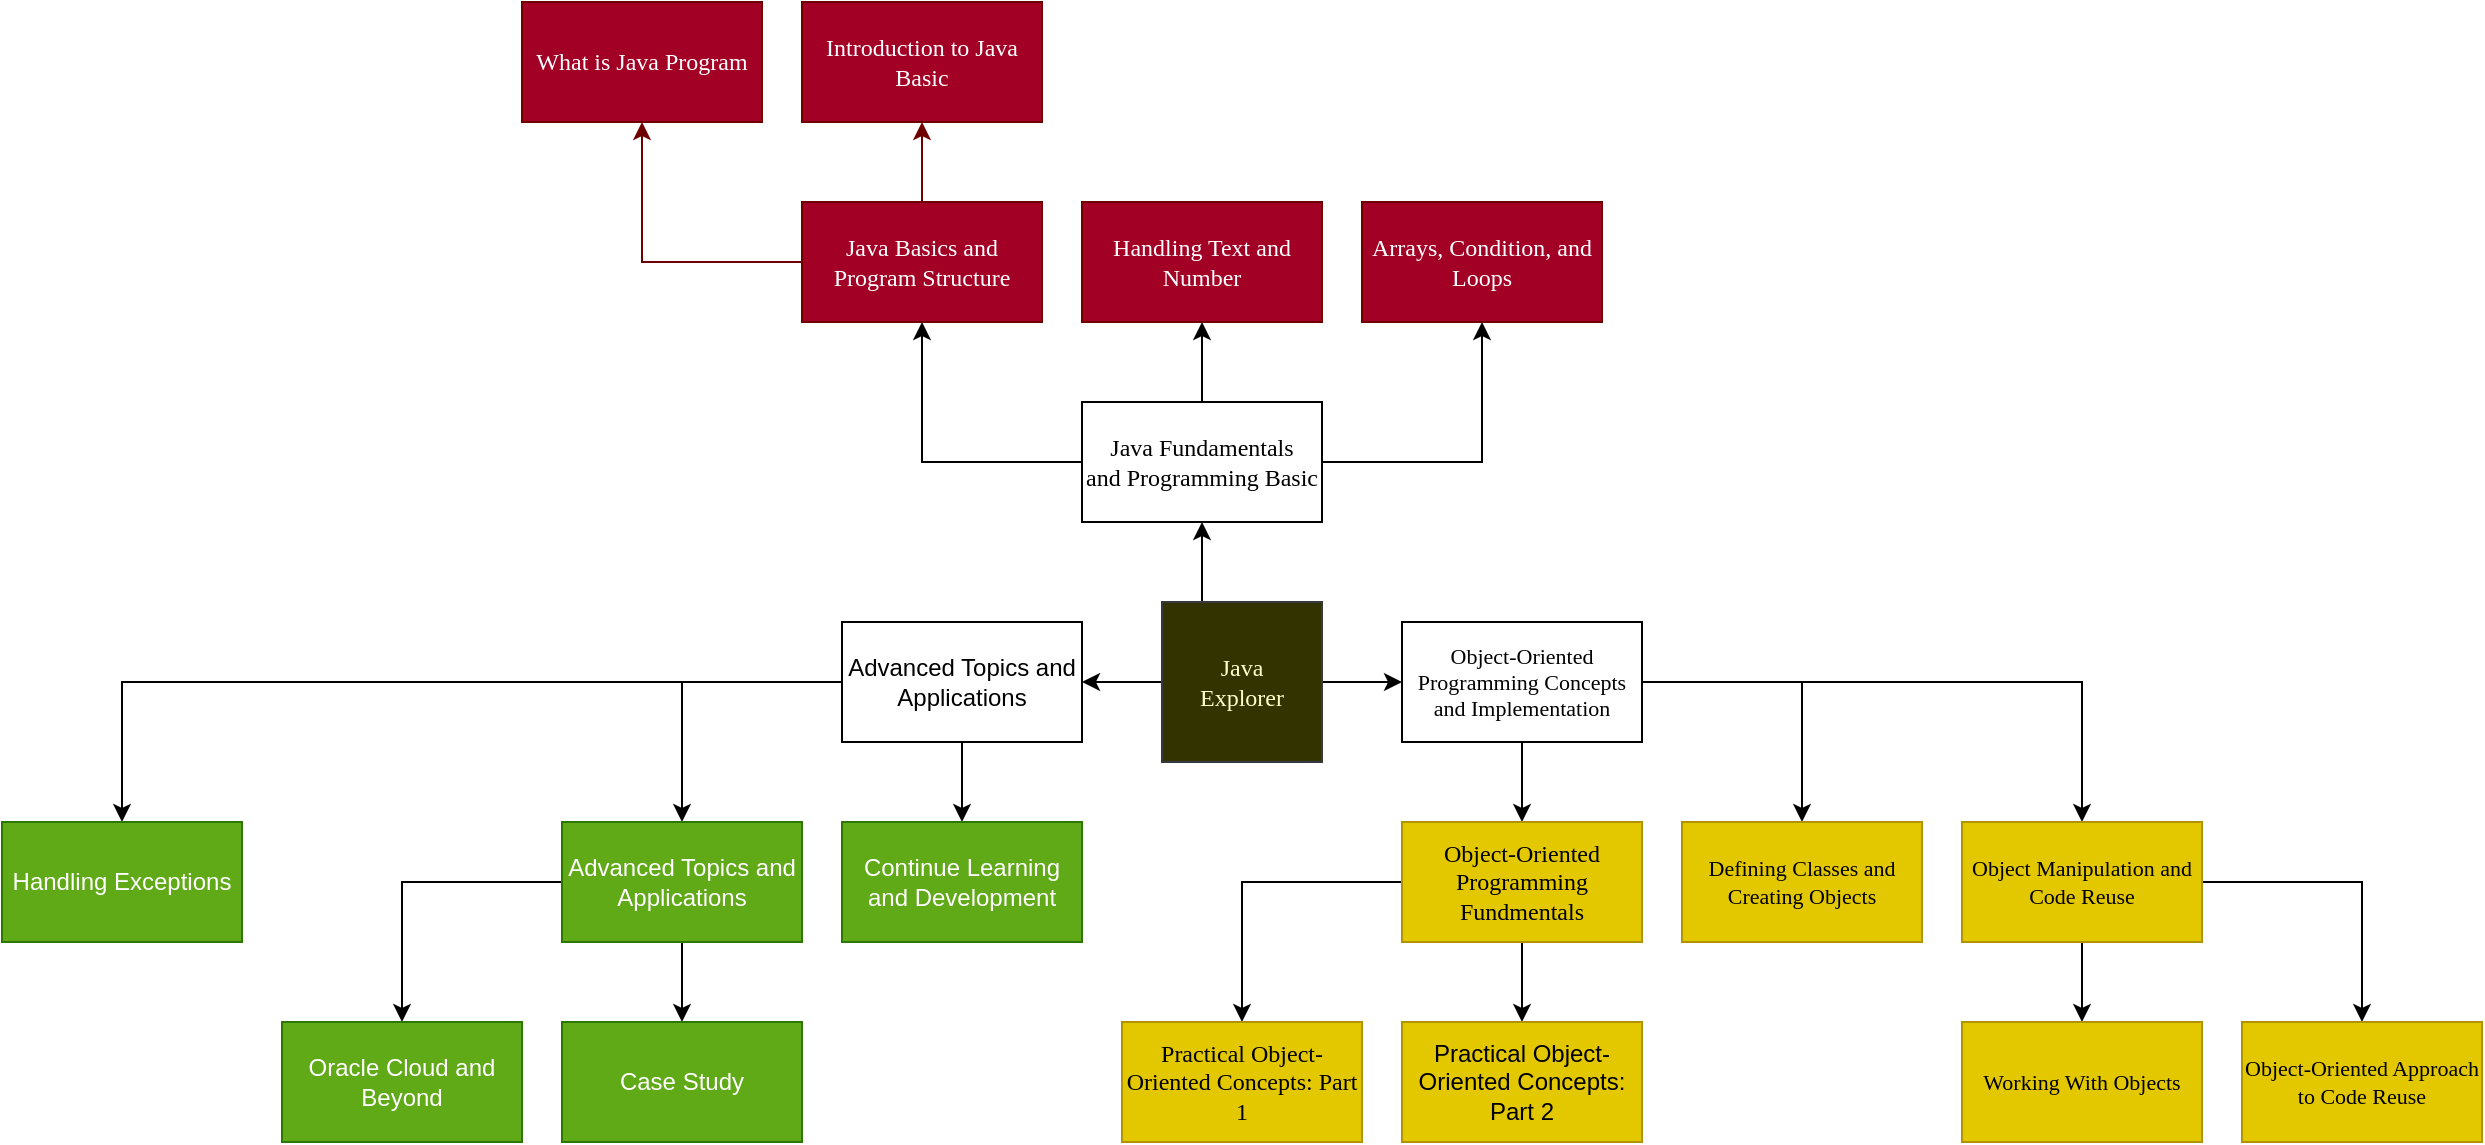 <mxfile version="21.2.9" type="device">
  <diagram name="Page-1" id="a3LiIxasAp8T3YTFMmtY">
    <mxGraphModel dx="2072" dy="1762" grid="1" gridSize="10" guides="1" tooltips="1" connect="1" arrows="1" fold="1" page="1" pageScale="1" pageWidth="850" pageHeight="1100" math="0" shadow="0">
      <root>
        <mxCell id="0" />
        <mxCell id="1" parent="0" />
        <mxCell id="5lw7cRVPhoy2vIJu9UrJ-8" value="" style="edgeStyle=orthogonalEdgeStyle;rounded=0;orthogonalLoop=1;jettySize=auto;html=1;exitX=0.25;exitY=0;exitDx=0;exitDy=0;fontStyle=0;fontFamily=Tahoma;" edge="1" parent="1" source="5lw7cRVPhoy2vIJu9UrJ-5" target="5lw7cRVPhoy2vIJu9UrJ-7">
          <mxGeometry relative="1" as="geometry" />
        </mxCell>
        <mxCell id="5lw7cRVPhoy2vIJu9UrJ-14" value="" style="edgeStyle=orthogonalEdgeStyle;rounded=0;orthogonalLoop=1;jettySize=auto;html=1;" edge="1" parent="1" source="5lw7cRVPhoy2vIJu9UrJ-5" target="5lw7cRVPhoy2vIJu9UrJ-13">
          <mxGeometry relative="1" as="geometry" />
        </mxCell>
        <mxCell id="5lw7cRVPhoy2vIJu9UrJ-46" style="edgeStyle=orthogonalEdgeStyle;rounded=0;orthogonalLoop=1;jettySize=auto;html=1;" edge="1" parent="1" source="5lw7cRVPhoy2vIJu9UrJ-5" target="5lw7cRVPhoy2vIJu9UrJ-11">
          <mxGeometry relative="1" as="geometry" />
        </mxCell>
        <mxCell id="5lw7cRVPhoy2vIJu9UrJ-5" value="Java &lt;br style=&quot;font-size: 12px;&quot;&gt;Explorer" style="whiteSpace=wrap;html=1;aspect=fixed;fillColor=#333300;strokeColor=#36393d;fontStyle=0;fontSize=12;fontFamily=Tahoma;fontColor=#FFFFCC;" vertex="1" parent="1">
          <mxGeometry x="360" y="180" width="80" height="80" as="geometry" />
        </mxCell>
        <mxCell id="5lw7cRVPhoy2vIJu9UrJ-16" value="" style="edgeStyle=orthogonalEdgeStyle;rounded=0;orthogonalLoop=1;jettySize=auto;html=1;fontStyle=0;fontFamily=Tahoma;exitX=0;exitY=0.5;exitDx=0;exitDy=0;" edge="1" parent="1" source="5lw7cRVPhoy2vIJu9UrJ-7" target="5lw7cRVPhoy2vIJu9UrJ-15">
          <mxGeometry relative="1" as="geometry" />
        </mxCell>
        <mxCell id="5lw7cRVPhoy2vIJu9UrJ-20" value="" style="edgeStyle=orthogonalEdgeStyle;rounded=0;orthogonalLoop=1;jettySize=auto;html=1;fontStyle=0;fontFamily=Tahoma;" edge="1" parent="1" source="5lw7cRVPhoy2vIJu9UrJ-7" target="5lw7cRVPhoy2vIJu9UrJ-19">
          <mxGeometry relative="1" as="geometry" />
        </mxCell>
        <mxCell id="5lw7cRVPhoy2vIJu9UrJ-22" value="" style="edgeStyle=orthogonalEdgeStyle;rounded=0;orthogonalLoop=1;jettySize=auto;html=1;fontStyle=0;fontFamily=Tahoma;" edge="1" parent="1" source="5lw7cRVPhoy2vIJu9UrJ-7" target="5lw7cRVPhoy2vIJu9UrJ-21">
          <mxGeometry relative="1" as="geometry" />
        </mxCell>
        <mxCell id="5lw7cRVPhoy2vIJu9UrJ-7" value="Java Fundamentals&lt;br style=&quot;font-size: 12px;&quot;&gt;and Programming Basic" style="labelBackgroundColor=none;labelBorderColor=none;whiteSpace=wrap;html=1;fontStyle=0;fontSize=12;fontFamily=Tahoma;" vertex="1" parent="1">
          <mxGeometry x="320" y="80" width="120" height="60" as="geometry" />
        </mxCell>
        <mxCell id="5lw7cRVPhoy2vIJu9UrJ-28" value="" style="edgeStyle=orthogonalEdgeStyle;rounded=0;orthogonalLoop=1;jettySize=auto;html=1;fontFamily=Tahoma;fontStyle=0;fontColor=#666600;" edge="1" parent="1" source="5lw7cRVPhoy2vIJu9UrJ-11" target="5lw7cRVPhoy2vIJu9UrJ-27">
          <mxGeometry relative="1" as="geometry" />
        </mxCell>
        <mxCell id="5lw7cRVPhoy2vIJu9UrJ-30" value="" style="edgeStyle=orthogonalEdgeStyle;rounded=0;orthogonalLoop=1;jettySize=auto;html=1;fontFamily=Tahoma;fontStyle=0;fontColor=#666600;" edge="1" parent="1" source="5lw7cRVPhoy2vIJu9UrJ-11" target="5lw7cRVPhoy2vIJu9UrJ-29">
          <mxGeometry relative="1" as="geometry" />
        </mxCell>
        <mxCell id="5lw7cRVPhoy2vIJu9UrJ-32" value="" style="edgeStyle=orthogonalEdgeStyle;rounded=0;orthogonalLoop=1;jettySize=auto;html=1;fontFamily=Tahoma;fontStyle=0;fontColor=#666600;" edge="1" parent="1" source="5lw7cRVPhoy2vIJu9UrJ-11" target="5lw7cRVPhoy2vIJu9UrJ-31">
          <mxGeometry relative="1" as="geometry" />
        </mxCell>
        <mxCell id="5lw7cRVPhoy2vIJu9UrJ-11" value="Object-Oriented Programming Concepts and Implementation" style="whiteSpace=wrap;html=1;fontSize=11;fontStyle=0;fontFamily=Tahoma;" vertex="1" parent="1">
          <mxGeometry x="480" y="190" width="120" height="60" as="geometry" />
        </mxCell>
        <mxCell id="5lw7cRVPhoy2vIJu9UrJ-48" value="" style="edgeStyle=orthogonalEdgeStyle;rounded=0;orthogonalLoop=1;jettySize=auto;html=1;" edge="1" parent="1" source="5lw7cRVPhoy2vIJu9UrJ-13" target="5lw7cRVPhoy2vIJu9UrJ-47">
          <mxGeometry relative="1" as="geometry" />
        </mxCell>
        <mxCell id="5lw7cRVPhoy2vIJu9UrJ-50" value="" style="edgeStyle=orthogonalEdgeStyle;rounded=0;orthogonalLoop=1;jettySize=auto;html=1;" edge="1" parent="1" source="5lw7cRVPhoy2vIJu9UrJ-13" target="5lw7cRVPhoy2vIJu9UrJ-49">
          <mxGeometry relative="1" as="geometry" />
        </mxCell>
        <mxCell id="5lw7cRVPhoy2vIJu9UrJ-52" value="" style="edgeStyle=orthogonalEdgeStyle;rounded=0;orthogonalLoop=1;jettySize=auto;html=1;" edge="1" parent="1" source="5lw7cRVPhoy2vIJu9UrJ-13" target="5lw7cRVPhoy2vIJu9UrJ-51">
          <mxGeometry relative="1" as="geometry" />
        </mxCell>
        <mxCell id="5lw7cRVPhoy2vIJu9UrJ-13" value="Advanced Topics and Applications" style="whiteSpace=wrap;html=1;" vertex="1" parent="1">
          <mxGeometry x="200" y="190" width="120" height="60" as="geometry" />
        </mxCell>
        <mxCell id="5lw7cRVPhoy2vIJu9UrJ-24" value="" style="edgeStyle=orthogonalEdgeStyle;rounded=0;orthogonalLoop=1;jettySize=auto;html=1;fontStyle=0;fontFamily=Tahoma;fillColor=#a20025;strokeColor=#6F0000;" edge="1" parent="1" source="5lw7cRVPhoy2vIJu9UrJ-15" target="5lw7cRVPhoy2vIJu9UrJ-23">
          <mxGeometry relative="1" as="geometry" />
        </mxCell>
        <mxCell id="5lw7cRVPhoy2vIJu9UrJ-26" value="" style="edgeStyle=orthogonalEdgeStyle;rounded=0;orthogonalLoop=1;jettySize=auto;html=1;fontStyle=0;fontFamily=Tahoma;fillColor=#a20025;strokeColor=#6F0000;exitX=0;exitY=0.5;exitDx=0;exitDy=0;" edge="1" parent="1" source="5lw7cRVPhoy2vIJu9UrJ-15" target="5lw7cRVPhoy2vIJu9UrJ-25">
          <mxGeometry relative="1" as="geometry" />
        </mxCell>
        <mxCell id="5lw7cRVPhoy2vIJu9UrJ-15" value="Java Basics and Program Structure" style="whiteSpace=wrap;html=1;fillColor=#a20025;strokeColor=#6F0000;fontStyle=0;fontSize=12;fontFamily=Tahoma;fontColor=#ffffff;" vertex="1" parent="1">
          <mxGeometry x="180" y="-20" width="120" height="60" as="geometry" />
        </mxCell>
        <mxCell id="5lw7cRVPhoy2vIJu9UrJ-19" value="Handling Text and Number" style="whiteSpace=wrap;html=1;fillColor=#a20025;strokeColor=#6F0000;fontStyle=0;fontSize=12;fontFamily=Tahoma;fontColor=#ffffff;" vertex="1" parent="1">
          <mxGeometry x="320" y="-20" width="120" height="60" as="geometry" />
        </mxCell>
        <mxCell id="5lw7cRVPhoy2vIJu9UrJ-21" value="Arrays, Condition, and Loops" style="whiteSpace=wrap;html=1;fillColor=#a20025;strokeColor=#6F0000;fontStyle=0;fontSize=12;fontFamily=Tahoma;fontColor=#ffffff;" vertex="1" parent="1">
          <mxGeometry x="460" y="-20" width="120" height="60" as="geometry" />
        </mxCell>
        <mxCell id="5lw7cRVPhoy2vIJu9UrJ-23" value="Introduction to Java Basic" style="whiteSpace=wrap;html=1;fillColor=#a20025;strokeColor=#6F0000;fontSize=12;fontStyle=0;fontFamily=Tahoma;fontColor=#ffffff;" vertex="1" parent="1">
          <mxGeometry x="180" y="-120" width="120" height="60" as="geometry" />
        </mxCell>
        <mxCell id="5lw7cRVPhoy2vIJu9UrJ-25" value="What is Java Program" style="whiteSpace=wrap;html=1;fillColor=#a20025;strokeColor=#6F0000;fontSize=12;fontStyle=0;fontFamily=Tahoma;fontColor=#ffffff;" vertex="1" parent="1">
          <mxGeometry x="40" y="-120" width="120" height="60" as="geometry" />
        </mxCell>
        <mxCell id="5lw7cRVPhoy2vIJu9UrJ-34" value="" style="edgeStyle=orthogonalEdgeStyle;rounded=0;orthogonalLoop=1;jettySize=auto;html=1;fontFamily=Tahoma;fontStyle=0;fontColor=#666600;" edge="1" parent="1" source="5lw7cRVPhoy2vIJu9UrJ-27" target="5lw7cRVPhoy2vIJu9UrJ-33">
          <mxGeometry relative="1" as="geometry" />
        </mxCell>
        <mxCell id="5lw7cRVPhoy2vIJu9UrJ-36" value="" style="edgeStyle=orthogonalEdgeStyle;rounded=0;orthogonalLoop=1;jettySize=auto;html=1;fontFamily=Tahoma;fontStyle=0;fontColor=#666600;" edge="1" parent="1" source="5lw7cRVPhoy2vIJu9UrJ-27" target="5lw7cRVPhoy2vIJu9UrJ-35">
          <mxGeometry relative="1" as="geometry" />
        </mxCell>
        <mxCell id="5lw7cRVPhoy2vIJu9UrJ-27" value="Object-Oriented Programming Fundmentals" style="whiteSpace=wrap;html=1;fontFamily=Tahoma;fontStyle=0;fillColor=#e3c800;strokeColor=#B09500;fontColor=#000000;" vertex="1" parent="1">
          <mxGeometry x="480" y="290" width="120" height="60" as="geometry" />
        </mxCell>
        <mxCell id="5lw7cRVPhoy2vIJu9UrJ-40" value="" style="edgeStyle=orthogonalEdgeStyle;rounded=0;orthogonalLoop=1;jettySize=auto;html=1;" edge="1" parent="1" source="5lw7cRVPhoy2vIJu9UrJ-31" target="5lw7cRVPhoy2vIJu9UrJ-39">
          <mxGeometry relative="1" as="geometry" />
        </mxCell>
        <mxCell id="5lw7cRVPhoy2vIJu9UrJ-58" style="edgeStyle=orthogonalEdgeStyle;rounded=0;orthogonalLoop=1;jettySize=auto;html=1;entryX=0.5;entryY=0;entryDx=0;entryDy=0;" edge="1" parent="1" source="5lw7cRVPhoy2vIJu9UrJ-31" target="5lw7cRVPhoy2vIJu9UrJ-37">
          <mxGeometry relative="1" as="geometry" />
        </mxCell>
        <mxCell id="5lw7cRVPhoy2vIJu9UrJ-31" value="Object Manipulation and Code Reuse" style="whiteSpace=wrap;html=1;fontSize=11;fontStyle=0;fontFamily=Tahoma;fillColor=#e3c800;strokeColor=#B09500;fontColor=#000000;" vertex="1" parent="1">
          <mxGeometry x="760" y="290" width="120" height="60" as="geometry" />
        </mxCell>
        <mxCell id="5lw7cRVPhoy2vIJu9UrJ-33" value="Practical Object-Oriented Concepts: Part 1" style="whiteSpace=wrap;html=1;fontFamily=Tahoma;fontStyle=0;fillColor=#e3c800;strokeColor=#B09500;fontColor=#000000;" vertex="1" parent="1">
          <mxGeometry x="340" y="390" width="120" height="60" as="geometry" />
        </mxCell>
        <mxCell id="5lw7cRVPhoy2vIJu9UrJ-35" value="Practical Object-Oriented Concepts: Part 2" style="whiteSpace=wrap;html=1;fillColor=#e3c800;strokeColor=#B09500;fontColor=#000000;" vertex="1" parent="1">
          <mxGeometry x="480" y="390" width="120" height="60" as="geometry" />
        </mxCell>
        <mxCell id="5lw7cRVPhoy2vIJu9UrJ-37" value="Working With Objects" style="whiteSpace=wrap;html=1;fontSize=11;fontFamily=Tahoma;fontStyle=0;fillColor=#e3c800;strokeColor=#B09500;fontColor=#000000;" vertex="1" parent="1">
          <mxGeometry x="760" y="390" width="120" height="60" as="geometry" />
        </mxCell>
        <mxCell id="5lw7cRVPhoy2vIJu9UrJ-39" value="Object-Oriented Approach to Code Reuse" style="whiteSpace=wrap;html=1;fontSize=11;fontFamily=Tahoma;fontStyle=0;fillColor=#e3c800;strokeColor=#B09500;fontColor=#000000;" vertex="1" parent="1">
          <mxGeometry x="900" y="390" width="120" height="60" as="geometry" />
        </mxCell>
        <mxCell id="5lw7cRVPhoy2vIJu9UrJ-29" value="Defining Classes and Creating Objects" style="whiteSpace=wrap;html=1;fontSize=11;fontStyle=0;fontFamily=Tahoma;fillColor=#e3c800;strokeColor=#B09500;fontColor=#000000;" vertex="1" parent="1">
          <mxGeometry x="620" y="290" width="120" height="60" as="geometry" />
        </mxCell>
        <mxCell id="5lw7cRVPhoy2vIJu9UrJ-47" value="Handling Exceptions" style="whiteSpace=wrap;html=1;fillColor=#60a917;fontColor=#ffffff;strokeColor=#2D7600;" vertex="1" parent="1">
          <mxGeometry x="-220" y="290" width="120" height="60" as="geometry" />
        </mxCell>
        <mxCell id="5lw7cRVPhoy2vIJu9UrJ-54" value="" style="edgeStyle=orthogonalEdgeStyle;rounded=0;orthogonalLoop=1;jettySize=auto;html=1;" edge="1" parent="1" source="5lw7cRVPhoy2vIJu9UrJ-49" target="5lw7cRVPhoy2vIJu9UrJ-53">
          <mxGeometry relative="1" as="geometry" />
        </mxCell>
        <mxCell id="5lw7cRVPhoy2vIJu9UrJ-56" value="" style="edgeStyle=orthogonalEdgeStyle;rounded=0;orthogonalLoop=1;jettySize=auto;html=1;" edge="1" parent="1" source="5lw7cRVPhoy2vIJu9UrJ-49" target="5lw7cRVPhoy2vIJu9UrJ-55">
          <mxGeometry relative="1" as="geometry" />
        </mxCell>
        <mxCell id="5lw7cRVPhoy2vIJu9UrJ-49" value="Advanced Topics and Applications" style="whiteSpace=wrap;html=1;fillColor=#60a917;fontColor=#ffffff;strokeColor=#2D7600;" vertex="1" parent="1">
          <mxGeometry x="60" y="290" width="120" height="60" as="geometry" />
        </mxCell>
        <mxCell id="5lw7cRVPhoy2vIJu9UrJ-51" value="Continue Learning and Development" style="whiteSpace=wrap;html=1;fillColor=#60a917;fontColor=#ffffff;strokeColor=#2D7600;" vertex="1" parent="1">
          <mxGeometry x="200" y="290" width="120" height="60" as="geometry" />
        </mxCell>
        <mxCell id="5lw7cRVPhoy2vIJu9UrJ-53" value="Case Study" style="whiteSpace=wrap;html=1;fillColor=#60a917;fontColor=#ffffff;strokeColor=#2D7600;" vertex="1" parent="1">
          <mxGeometry x="60" y="390" width="120" height="60" as="geometry" />
        </mxCell>
        <mxCell id="5lw7cRVPhoy2vIJu9UrJ-55" value="Oracle Cloud and Beyond" style="whiteSpace=wrap;html=1;fillColor=#60a917;fontColor=#ffffff;strokeColor=#2D7600;" vertex="1" parent="1">
          <mxGeometry x="-80" y="390" width="120" height="60" as="geometry" />
        </mxCell>
      </root>
    </mxGraphModel>
  </diagram>
</mxfile>

